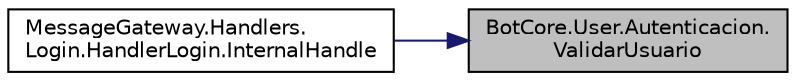 digraph "BotCore.User.Autenticacion.ValidarUsuario"
{
 // INTERACTIVE_SVG=YES
 // LATEX_PDF_SIZE
  edge [fontname="Helvetica",fontsize="10",labelfontname="Helvetica",labelfontsize="10"];
  node [fontname="Helvetica",fontsize="10",shape=record];
  rankdir="RL";
  Node1 [label="BotCore.User.Autenticacion.\lValidarUsuario",height=0.2,width=0.4,color="black", fillcolor="grey75", style="filled", fontcolor="black",tooltip="Metodo que toma colaboracion de DataAccess para comprobar el inicio de sesión."];
  Node1 -> Node2 [dir="back",color="midnightblue",fontsize="10",style="solid",fontname="Helvetica"];
  Node2 [label="MessageGateway.Handlers.\lLogin.HandlerLogin.InternalHandle",height=0.2,width=0.4,color="black", fillcolor="white", style="filled",URL="$classMessageGateway_1_1Handlers_1_1Login_1_1HandlerLogin.html#ac27bedaf3215fef56cdda5489cfca907",tooltip="Internal Handle que Toma username, lo busca en base de datos, y despues comprueba si la contraseña co..."];
}

